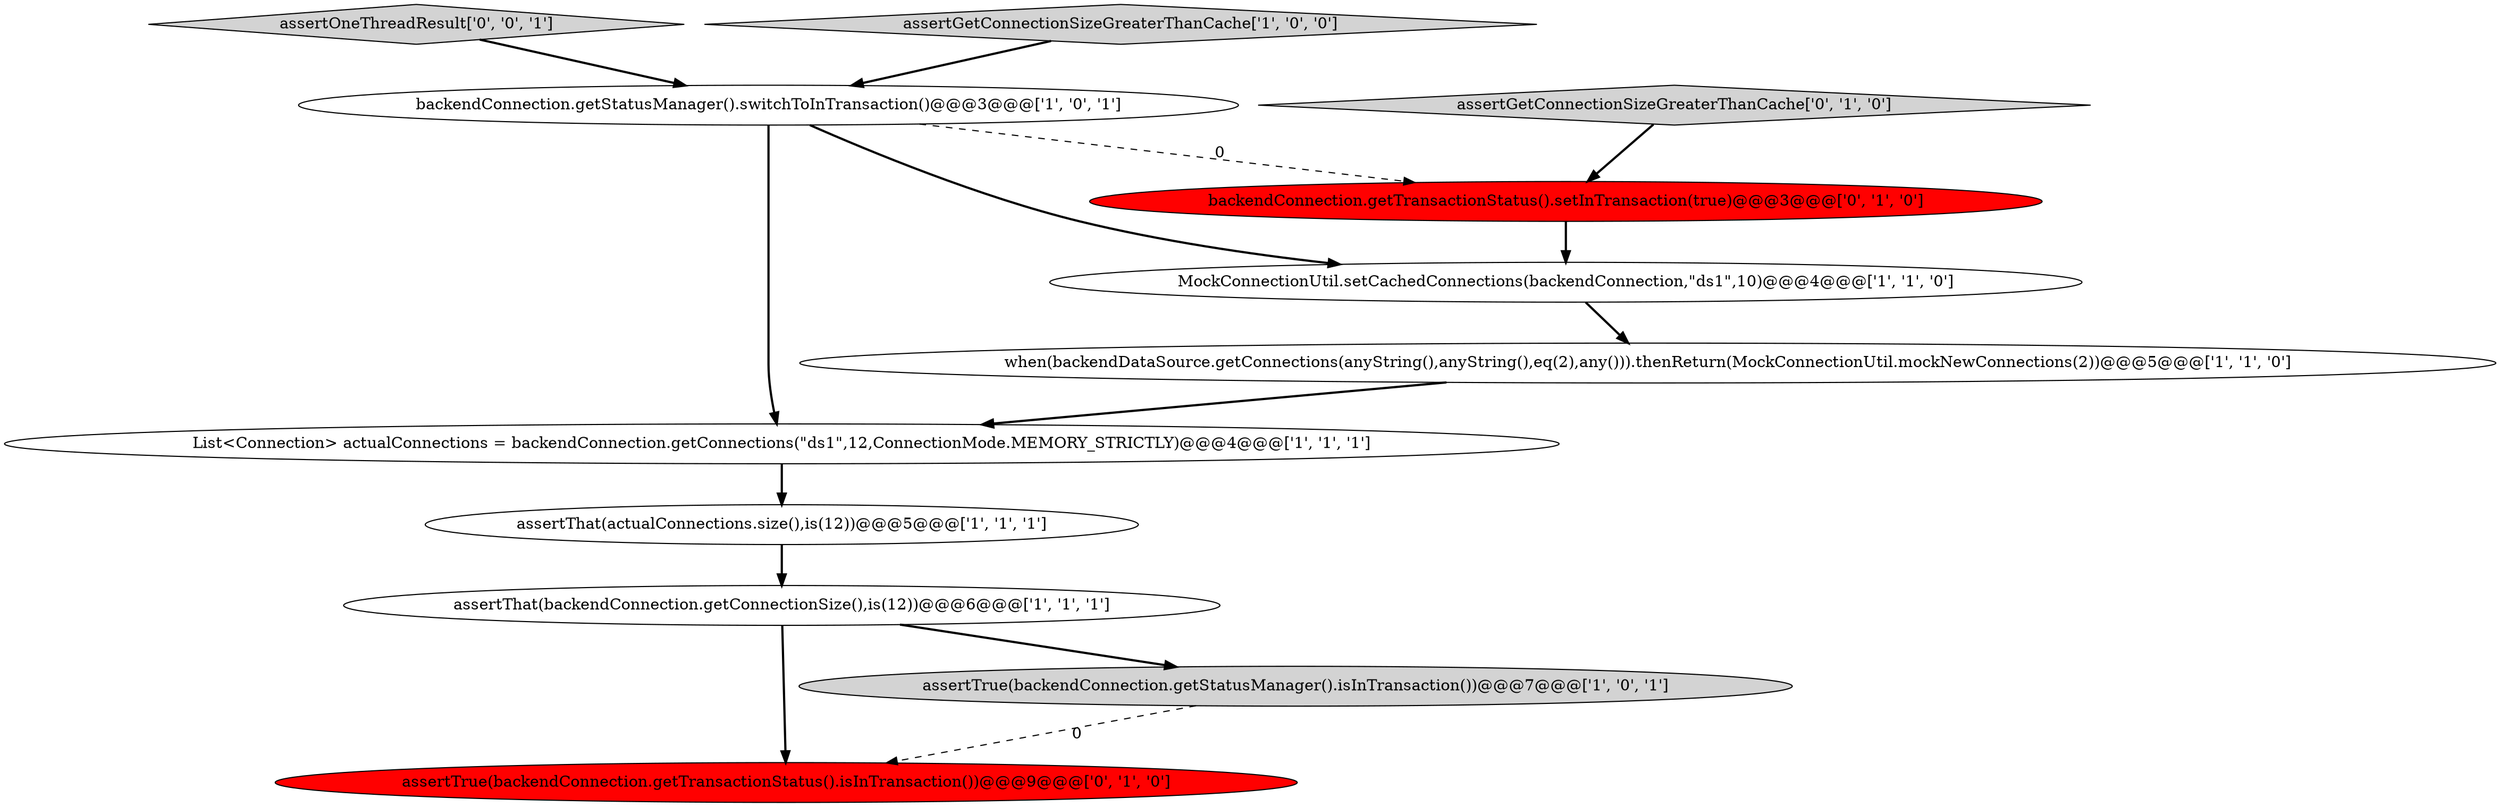 digraph {
11 [style = filled, label = "assertOneThreadResult['0', '0', '1']", fillcolor = lightgray, shape = diamond image = "AAA0AAABBB3BBB"];
8 [style = filled, label = "assertGetConnectionSizeGreaterThanCache['0', '1', '0']", fillcolor = lightgray, shape = diamond image = "AAA0AAABBB2BBB"];
9 [style = filled, label = "assertTrue(backendConnection.getTransactionStatus().isInTransaction())@@@9@@@['0', '1', '0']", fillcolor = red, shape = ellipse image = "AAA1AAABBB2BBB"];
5 [style = filled, label = "MockConnectionUtil.setCachedConnections(backendConnection,\"ds1\",10)@@@4@@@['1', '1', '0']", fillcolor = white, shape = ellipse image = "AAA0AAABBB1BBB"];
10 [style = filled, label = "backendConnection.getTransactionStatus().setInTransaction(true)@@@3@@@['0', '1', '0']", fillcolor = red, shape = ellipse image = "AAA1AAABBB2BBB"];
3 [style = filled, label = "backendConnection.getStatusManager().switchToInTransaction()@@@3@@@['1', '0', '1']", fillcolor = white, shape = ellipse image = "AAA0AAABBB1BBB"];
2 [style = filled, label = "when(backendDataSource.getConnections(anyString(),anyString(),eq(2),any())).thenReturn(MockConnectionUtil.mockNewConnections(2))@@@5@@@['1', '1', '0']", fillcolor = white, shape = ellipse image = "AAA0AAABBB1BBB"];
0 [style = filled, label = "List<Connection> actualConnections = backendConnection.getConnections(\"ds1\",12,ConnectionMode.MEMORY_STRICTLY)@@@4@@@['1', '1', '1']", fillcolor = white, shape = ellipse image = "AAA0AAABBB1BBB"];
4 [style = filled, label = "assertTrue(backendConnection.getStatusManager().isInTransaction())@@@7@@@['1', '0', '1']", fillcolor = lightgray, shape = ellipse image = "AAA0AAABBB1BBB"];
1 [style = filled, label = "assertGetConnectionSizeGreaterThanCache['1', '0', '0']", fillcolor = lightgray, shape = diamond image = "AAA0AAABBB1BBB"];
6 [style = filled, label = "assertThat(actualConnections.size(),is(12))@@@5@@@['1', '1', '1']", fillcolor = white, shape = ellipse image = "AAA0AAABBB1BBB"];
7 [style = filled, label = "assertThat(backendConnection.getConnectionSize(),is(12))@@@6@@@['1', '1', '1']", fillcolor = white, shape = ellipse image = "AAA0AAABBB1BBB"];
1->3 [style = bold, label=""];
7->9 [style = bold, label=""];
8->10 [style = bold, label=""];
4->9 [style = dashed, label="0"];
5->2 [style = bold, label=""];
3->5 [style = bold, label=""];
2->0 [style = bold, label=""];
3->10 [style = dashed, label="0"];
7->4 [style = bold, label=""];
10->5 [style = bold, label=""];
6->7 [style = bold, label=""];
11->3 [style = bold, label=""];
0->6 [style = bold, label=""];
3->0 [style = bold, label=""];
}
